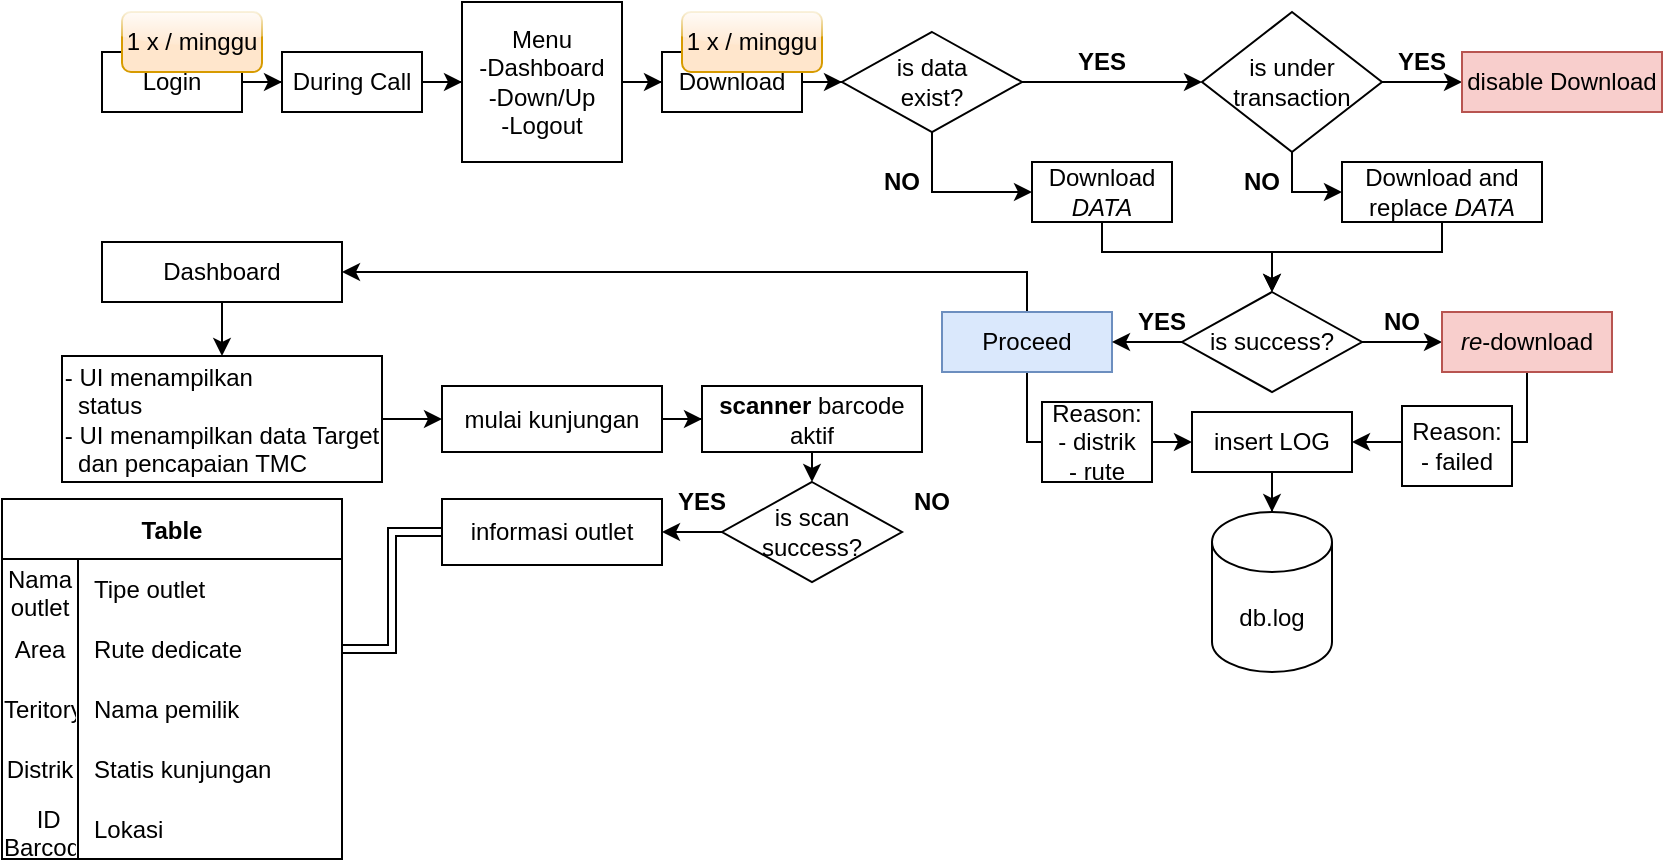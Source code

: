 <mxfile version="20.2.2" type="github">
  <diagram id="mwIClVv29UcFAgsHLezv" name="Page-1">
    <mxGraphModel dx="1952" dy="557" grid="1" gridSize="10" guides="1" tooltips="1" connect="1" arrows="1" fold="1" page="1" pageScale="1" pageWidth="850" pageHeight="1100" math="0" shadow="0">
      <root>
        <mxCell id="0" />
        <mxCell id="1" parent="0" />
        <mxCell id="QVjuKIS3A-3EhimwFQ_w-11" style="edgeStyle=orthogonalEdgeStyle;rounded=0;orthogonalLoop=1;jettySize=auto;html=1;entryX=0;entryY=0.5;entryDx=0;entryDy=0;" parent="1" source="QVjuKIS3A-3EhimwFQ_w-2" target="QVjuKIS3A-3EhimwFQ_w-6" edge="1">
          <mxGeometry relative="1" as="geometry" />
        </mxCell>
        <mxCell id="QVjuKIS3A-3EhimwFQ_w-2" value="Login" style="rounded=0;whiteSpace=wrap;html=1;" parent="1" vertex="1">
          <mxGeometry x="30" y="90" width="70" height="30" as="geometry" />
        </mxCell>
        <mxCell id="QVjuKIS3A-3EhimwFQ_w-4" value="1 x / minggu" style="rounded=1;whiteSpace=wrap;html=1;glass=1;fillColor=#ffe6cc;strokeColor=#d79b00;" parent="1" vertex="1">
          <mxGeometry x="40" y="70" width="70" height="30" as="geometry" />
        </mxCell>
        <mxCell id="QVjuKIS3A-3EhimwFQ_w-12" style="edgeStyle=orthogonalEdgeStyle;rounded=0;orthogonalLoop=1;jettySize=auto;html=1;entryX=0;entryY=0.5;entryDx=0;entryDy=0;" parent="1" source="QVjuKIS3A-3EhimwFQ_w-6" target="QVjuKIS3A-3EhimwFQ_w-7" edge="1">
          <mxGeometry relative="1" as="geometry" />
        </mxCell>
        <mxCell id="QVjuKIS3A-3EhimwFQ_w-6" value="During Call" style="rounded=0;whiteSpace=wrap;html=1;" parent="1" vertex="1">
          <mxGeometry x="120" y="90" width="70" height="30" as="geometry" />
        </mxCell>
        <mxCell id="QVjuKIS3A-3EhimwFQ_w-13" style="edgeStyle=orthogonalEdgeStyle;rounded=0;orthogonalLoop=1;jettySize=auto;html=1;entryX=0;entryY=0.5;entryDx=0;entryDy=0;" parent="1" source="QVjuKIS3A-3EhimwFQ_w-7" target="QVjuKIS3A-3EhimwFQ_w-8" edge="1">
          <mxGeometry relative="1" as="geometry" />
        </mxCell>
        <mxCell id="QVjuKIS3A-3EhimwFQ_w-7" value="Menu&lt;br&gt;-Dashboard&lt;br&gt;-Down/Up&lt;br&gt;-Logout" style="whiteSpace=wrap;html=1;aspect=fixed;" parent="1" vertex="1">
          <mxGeometry x="210" y="65" width="80" height="80" as="geometry" />
        </mxCell>
        <mxCell id="QVjuKIS3A-3EhimwFQ_w-16" style="edgeStyle=orthogonalEdgeStyle;rounded=0;orthogonalLoop=1;jettySize=auto;html=1;entryX=0;entryY=0.5;entryDx=0;entryDy=0;" parent="1" source="QVjuKIS3A-3EhimwFQ_w-8" target="QVjuKIS3A-3EhimwFQ_w-15" edge="1">
          <mxGeometry relative="1" as="geometry" />
        </mxCell>
        <mxCell id="QVjuKIS3A-3EhimwFQ_w-8" value="Download" style="rounded=0;whiteSpace=wrap;html=1;" parent="1" vertex="1">
          <mxGeometry x="310" y="90" width="70" height="30" as="geometry" />
        </mxCell>
        <mxCell id="QVjuKIS3A-3EhimwFQ_w-9" value="1 x / minggu" style="rounded=1;whiteSpace=wrap;html=1;glass=1;fillColor=#ffe6cc;strokeColor=#d79b00;" parent="1" vertex="1">
          <mxGeometry x="320" y="70" width="70" height="30" as="geometry" />
        </mxCell>
        <mxCell id="Rodkb6h7mQGwIyEKa5No-16" style="edgeStyle=orthogonalEdgeStyle;rounded=0;orthogonalLoop=1;jettySize=auto;html=1;entryX=0;entryY=0.5;entryDx=0;entryDy=0;exitX=0.5;exitY=1;exitDx=0;exitDy=0;" edge="1" parent="1" source="QVjuKIS3A-3EhimwFQ_w-14" target="Rodkb6h7mQGwIyEKa5No-14">
          <mxGeometry relative="1" as="geometry" />
        </mxCell>
        <mxCell id="Rodkb6h7mQGwIyEKa5No-29" style="edgeStyle=orthogonalEdgeStyle;rounded=0;orthogonalLoop=1;jettySize=auto;html=1;entryX=1;entryY=0.5;entryDx=0;entryDy=0;exitX=0.5;exitY=0;exitDx=0;exitDy=0;" edge="1" parent="1" source="QVjuKIS3A-3EhimwFQ_w-14" target="Rodkb6h7mQGwIyEKa5No-24">
          <mxGeometry relative="1" as="geometry">
            <Array as="points">
              <mxPoint x="493" y="200" />
            </Array>
          </mxGeometry>
        </mxCell>
        <mxCell id="QVjuKIS3A-3EhimwFQ_w-14" value="Proceed" style="rounded=0;whiteSpace=wrap;html=1;glass=0;fillColor=#dae8fc;strokeColor=#6c8ebf;" parent="1" vertex="1">
          <mxGeometry x="450" y="220" width="85" height="30" as="geometry" />
        </mxCell>
        <mxCell id="QVjuKIS3A-3EhimwFQ_w-20" style="edgeStyle=orthogonalEdgeStyle;rounded=0;orthogonalLoop=1;jettySize=auto;html=1;entryX=0;entryY=0.5;entryDx=0;entryDy=0;exitX=0.5;exitY=1;exitDx=0;exitDy=0;" parent="1" source="QVjuKIS3A-3EhimwFQ_w-15" target="QVjuKIS3A-3EhimwFQ_w-19" edge="1">
          <mxGeometry relative="1" as="geometry">
            <Array as="points">
              <mxPoint x="445" y="160" />
            </Array>
          </mxGeometry>
        </mxCell>
        <mxCell id="QVjuKIS3A-3EhimwFQ_w-22" style="edgeStyle=orthogonalEdgeStyle;rounded=0;orthogonalLoop=1;jettySize=auto;html=1;entryX=0;entryY=0.5;entryDx=0;entryDy=0;" parent="1" source="QVjuKIS3A-3EhimwFQ_w-15" target="QVjuKIS3A-3EhimwFQ_w-21" edge="1">
          <mxGeometry relative="1" as="geometry" />
        </mxCell>
        <mxCell id="QVjuKIS3A-3EhimwFQ_w-15" value="is data &lt;br&gt;exist?" style="rhombus;whiteSpace=wrap;html=1;rounded=0;glass=1;" parent="1" vertex="1">
          <mxGeometry x="400" y="80" width="90" height="50" as="geometry" />
        </mxCell>
        <mxCell id="Rodkb6h7mQGwIyEKa5No-4" style="edgeStyle=orthogonalEdgeStyle;rounded=0;orthogonalLoop=1;jettySize=auto;html=1;entryX=0.5;entryY=0;entryDx=0;entryDy=0;exitX=0.5;exitY=1;exitDx=0;exitDy=0;" edge="1" parent="1" source="QVjuKIS3A-3EhimwFQ_w-19" target="Rodkb6h7mQGwIyEKa5No-1">
          <mxGeometry relative="1" as="geometry">
            <Array as="points">
              <mxPoint x="530" y="190" />
              <mxPoint x="615" y="190" />
            </Array>
          </mxGeometry>
        </mxCell>
        <mxCell id="QVjuKIS3A-3EhimwFQ_w-19" value="Download&lt;br&gt;&lt;i&gt;DATA&lt;/i&gt;" style="rounded=0;whiteSpace=wrap;html=1;" parent="1" vertex="1">
          <mxGeometry x="495" y="145" width="70" height="30" as="geometry" />
        </mxCell>
        <mxCell id="QVjuKIS3A-3EhimwFQ_w-26" style="edgeStyle=orthogonalEdgeStyle;rounded=0;orthogonalLoop=1;jettySize=auto;html=1;entryX=0;entryY=0.5;entryDx=0;entryDy=0;exitX=0.5;exitY=1;exitDx=0;exitDy=0;" parent="1" source="QVjuKIS3A-3EhimwFQ_w-21" target="QVjuKIS3A-3EhimwFQ_w-25" edge="1">
          <mxGeometry relative="1" as="geometry">
            <Array as="points">
              <mxPoint x="625" y="160" />
            </Array>
          </mxGeometry>
        </mxCell>
        <mxCell id="QVjuKIS3A-3EhimwFQ_w-30" style="edgeStyle=orthogonalEdgeStyle;rounded=0;orthogonalLoop=1;jettySize=auto;html=1;entryX=0;entryY=0.5;entryDx=0;entryDy=0;" parent="1" source="QVjuKIS3A-3EhimwFQ_w-21" target="QVjuKIS3A-3EhimwFQ_w-29" edge="1">
          <mxGeometry relative="1" as="geometry" />
        </mxCell>
        <mxCell id="QVjuKIS3A-3EhimwFQ_w-21" value="is under&lt;br&gt;transaction" style="rhombus;whiteSpace=wrap;html=1;rounded=0;glass=1;" parent="1" vertex="1">
          <mxGeometry x="580" y="70" width="90" height="70" as="geometry" />
        </mxCell>
        <mxCell id="QVjuKIS3A-3EhimwFQ_w-23" value="&lt;b&gt;YES&lt;/b&gt;" style="text;html=1;strokeColor=none;fillColor=none;align=center;verticalAlign=middle;whiteSpace=wrap;rounded=0;glass=1;" parent="1" vertex="1">
          <mxGeometry x="500" y="80" width="60" height="30" as="geometry" />
        </mxCell>
        <mxCell id="QVjuKIS3A-3EhimwFQ_w-24" value="&lt;b&gt;NO&lt;/b&gt;" style="text;html=1;strokeColor=none;fillColor=none;align=center;verticalAlign=middle;whiteSpace=wrap;rounded=0;glass=1;" parent="1" vertex="1">
          <mxGeometry x="400" y="140" width="60" height="30" as="geometry" />
        </mxCell>
        <mxCell id="Rodkb6h7mQGwIyEKa5No-3" style="edgeStyle=orthogonalEdgeStyle;rounded=0;orthogonalLoop=1;jettySize=auto;html=1;" edge="1" parent="1" source="QVjuKIS3A-3EhimwFQ_w-25" target="Rodkb6h7mQGwIyEKa5No-1">
          <mxGeometry relative="1" as="geometry">
            <Array as="points">
              <mxPoint x="700" y="190" />
              <mxPoint x="615" y="190" />
            </Array>
          </mxGeometry>
        </mxCell>
        <mxCell id="QVjuKIS3A-3EhimwFQ_w-25" value="Download and replace &lt;i&gt;DATA&lt;/i&gt;" style="rounded=0;whiteSpace=wrap;html=1;" parent="1" vertex="1">
          <mxGeometry x="650" y="145" width="100" height="30" as="geometry" />
        </mxCell>
        <mxCell id="QVjuKIS3A-3EhimwFQ_w-27" value="&lt;b&gt;NO&lt;/b&gt;" style="text;html=1;strokeColor=none;fillColor=none;align=center;verticalAlign=middle;whiteSpace=wrap;rounded=0;glass=1;" parent="1" vertex="1">
          <mxGeometry x="580" y="140" width="60" height="30" as="geometry" />
        </mxCell>
        <mxCell id="QVjuKIS3A-3EhimwFQ_w-28" value="&lt;b&gt;YES&lt;/b&gt;" style="text;html=1;strokeColor=none;fillColor=none;align=center;verticalAlign=middle;whiteSpace=wrap;rounded=0;glass=1;" parent="1" vertex="1">
          <mxGeometry x="660" y="80" width="60" height="30" as="geometry" />
        </mxCell>
        <mxCell id="QVjuKIS3A-3EhimwFQ_w-29" value="disable Download" style="rounded=0;whiteSpace=wrap;html=1;fillColor=#f8cecc;strokeColor=#b85450;" parent="1" vertex="1">
          <mxGeometry x="710" y="90" width="100" height="30" as="geometry" />
        </mxCell>
        <mxCell id="Rodkb6h7mQGwIyEKa5No-5" style="edgeStyle=orthogonalEdgeStyle;rounded=0;orthogonalLoop=1;jettySize=auto;html=1;entryX=1;entryY=0.5;entryDx=0;entryDy=0;" edge="1" parent="1" source="Rodkb6h7mQGwIyEKa5No-1" target="QVjuKIS3A-3EhimwFQ_w-14">
          <mxGeometry relative="1" as="geometry">
            <mxPoint x="560" y="280" as="targetPoint" />
          </mxGeometry>
        </mxCell>
        <mxCell id="Rodkb6h7mQGwIyEKa5No-11" style="edgeStyle=orthogonalEdgeStyle;rounded=0;orthogonalLoop=1;jettySize=auto;html=1;entryX=0;entryY=0.5;entryDx=0;entryDy=0;" edge="1" parent="1" source="Rodkb6h7mQGwIyEKa5No-1" target="Rodkb6h7mQGwIyEKa5No-8">
          <mxGeometry relative="1" as="geometry" />
        </mxCell>
        <mxCell id="Rodkb6h7mQGwIyEKa5No-1" value="is success?" style="rhombus;whiteSpace=wrap;html=1;rounded=0;glass=0;" vertex="1" parent="1">
          <mxGeometry x="570" y="210" width="90" height="50" as="geometry" />
        </mxCell>
        <mxCell id="Rodkb6h7mQGwIyEKa5No-6" value="&lt;b&gt;NO&lt;/b&gt;" style="text;html=1;strokeColor=none;fillColor=none;align=center;verticalAlign=middle;whiteSpace=wrap;rounded=0;glass=1;" vertex="1" parent="1">
          <mxGeometry x="650" y="210" width="60" height="30" as="geometry" />
        </mxCell>
        <mxCell id="Rodkb6h7mQGwIyEKa5No-7" value="&lt;b&gt;YES&lt;/b&gt;" style="text;html=1;strokeColor=none;fillColor=none;align=center;verticalAlign=middle;whiteSpace=wrap;rounded=0;glass=1;" vertex="1" parent="1">
          <mxGeometry x="530" y="210" width="60" height="30" as="geometry" />
        </mxCell>
        <mxCell id="Rodkb6h7mQGwIyEKa5No-15" style="edgeStyle=orthogonalEdgeStyle;rounded=0;orthogonalLoop=1;jettySize=auto;html=1;entryX=1;entryY=0.5;entryDx=0;entryDy=0;exitX=0.5;exitY=1;exitDx=0;exitDy=0;" edge="1" parent="1" source="Rodkb6h7mQGwIyEKa5No-8" target="Rodkb6h7mQGwIyEKa5No-14">
          <mxGeometry relative="1" as="geometry" />
        </mxCell>
        <mxCell id="Rodkb6h7mQGwIyEKa5No-8" value="&lt;i&gt;re&lt;/i&gt;-download" style="rounded=0;whiteSpace=wrap;html=1;glass=0;fillColor=#f8cecc;strokeColor=#b85450;" vertex="1" parent="1">
          <mxGeometry x="700" y="220" width="85" height="30" as="geometry" />
        </mxCell>
        <mxCell id="Rodkb6h7mQGwIyEKa5No-13" value="db.log" style="shape=cylinder3;whiteSpace=wrap;html=1;boundedLbl=1;backgroundOutline=1;size=15;rounded=0;glass=0;" vertex="1" parent="1">
          <mxGeometry x="585" y="320" width="60" height="80" as="geometry" />
        </mxCell>
        <mxCell id="Rodkb6h7mQGwIyEKa5No-17" style="edgeStyle=orthogonalEdgeStyle;rounded=0;orthogonalLoop=1;jettySize=auto;html=1;entryX=0.5;entryY=0;entryDx=0;entryDy=0;entryPerimeter=0;" edge="1" parent="1" source="Rodkb6h7mQGwIyEKa5No-14" target="Rodkb6h7mQGwIyEKa5No-13">
          <mxGeometry relative="1" as="geometry" />
        </mxCell>
        <mxCell id="Rodkb6h7mQGwIyEKa5No-14" value="insert LOG" style="rounded=0;whiteSpace=wrap;html=1;glass=0;" vertex="1" parent="1">
          <mxGeometry x="575" y="270" width="80" height="30" as="geometry" />
        </mxCell>
        <mxCell id="Rodkb6h7mQGwIyEKa5No-32" value="" style="edgeStyle=orthogonalEdgeStyle;rounded=0;orthogonalLoop=1;jettySize=auto;html=1;" edge="1" parent="1" source="Rodkb6h7mQGwIyEKa5No-18" target="Rodkb6h7mQGwIyEKa5No-31">
          <mxGeometry relative="1" as="geometry" />
        </mxCell>
        <mxCell id="Rodkb6h7mQGwIyEKa5No-18" value="&lt;div style=&quot;text-align: left;&quot;&gt;&lt;span style=&quot;background-color: initial;&quot;&gt;- UI menampilkan&lt;br&gt;&amp;nbsp; status&lt;/span&gt;&lt;/div&gt;&lt;div style=&quot;text-align: left;&quot;&gt;&lt;span style=&quot;background-color: initial;&quot;&gt;- UI menampilkan data Target &lt;br&gt;&amp;nbsp; dan pencapaian TMC&lt;/span&gt;&lt;/div&gt;" style="rounded=0;whiteSpace=wrap;html=1;glass=0;" vertex="1" parent="1">
          <mxGeometry x="10" y="242" width="160" height="63" as="geometry" />
        </mxCell>
        <mxCell id="Rodkb6h7mQGwIyEKa5No-19" value="Reason:&lt;br&gt;- distrik&lt;br&gt;- rute" style="rounded=0;whiteSpace=wrap;html=1;glass=0;" vertex="1" parent="1">
          <mxGeometry x="500" y="265" width="55" height="40" as="geometry" />
        </mxCell>
        <mxCell id="Rodkb6h7mQGwIyEKa5No-20" value="Reason:&lt;br&gt;- failed" style="rounded=0;whiteSpace=wrap;html=1;glass=0;" vertex="1" parent="1">
          <mxGeometry x="680" y="267" width="55" height="40" as="geometry" />
        </mxCell>
        <mxCell id="Rodkb6h7mQGwIyEKa5No-28" style="edgeStyle=orthogonalEdgeStyle;rounded=0;orthogonalLoop=1;jettySize=auto;html=1;entryX=0.5;entryY=0;entryDx=0;entryDy=0;" edge="1" parent="1" source="Rodkb6h7mQGwIyEKa5No-24" target="Rodkb6h7mQGwIyEKa5No-18">
          <mxGeometry relative="1" as="geometry" />
        </mxCell>
        <mxCell id="Rodkb6h7mQGwIyEKa5No-24" value="Dashboard" style="rounded=0;whiteSpace=wrap;html=1;glass=0;" vertex="1" parent="1">
          <mxGeometry x="30" y="185" width="120" height="30" as="geometry" />
        </mxCell>
        <mxCell id="Rodkb6h7mQGwIyEKa5No-34" style="edgeStyle=orthogonalEdgeStyle;rounded=0;orthogonalLoop=1;jettySize=auto;html=1;entryX=0;entryY=0.5;entryDx=0;entryDy=0;" edge="1" parent="1" source="Rodkb6h7mQGwIyEKa5No-31" target="Rodkb6h7mQGwIyEKa5No-33">
          <mxGeometry relative="1" as="geometry" />
        </mxCell>
        <mxCell id="Rodkb6h7mQGwIyEKa5No-31" value="&lt;div style=&quot;text-align: left;&quot;&gt;mulai kunjungan&lt;/div&gt;" style="rounded=0;whiteSpace=wrap;html=1;glass=0;" vertex="1" parent="1">
          <mxGeometry x="200" y="257" width="110" height="33" as="geometry" />
        </mxCell>
        <mxCell id="Rodkb6h7mQGwIyEKa5No-38" style="edgeStyle=orthogonalEdgeStyle;rounded=0;orthogonalLoop=1;jettySize=auto;html=1;exitX=0.5;exitY=1;exitDx=0;exitDy=0;entryX=0.5;entryY=0;entryDx=0;entryDy=0;" edge="1" parent="1" source="Rodkb6h7mQGwIyEKa5No-33" target="Rodkb6h7mQGwIyEKa5No-37">
          <mxGeometry relative="1" as="geometry" />
        </mxCell>
        <mxCell id="Rodkb6h7mQGwIyEKa5No-33" value="&lt;div style=&quot;&quot;&gt;&lt;b&gt;scanner &lt;/b&gt;barcode&lt;/div&gt;&lt;div style=&quot;&quot;&gt;aktif&lt;/div&gt;" style="rounded=0;whiteSpace=wrap;html=1;glass=0;align=center;" vertex="1" parent="1">
          <mxGeometry x="330" y="257" width="110" height="33" as="geometry" />
        </mxCell>
        <mxCell id="Rodkb6h7mQGwIyEKa5No-60" style="edgeStyle=orthogonalEdgeStyle;rounded=0;orthogonalLoop=1;jettySize=auto;html=1;entryX=1;entryY=0.5;entryDx=0;entryDy=0;shape=link;exitX=0;exitY=0.5;exitDx=0;exitDy=0;" edge="1" parent="1" source="Rodkb6h7mQGwIyEKa5No-35" target="Rodkb6h7mQGwIyEKa5No-48">
          <mxGeometry relative="1" as="geometry" />
        </mxCell>
        <mxCell id="Rodkb6h7mQGwIyEKa5No-35" value="&lt;div style=&quot;&quot;&gt;informasi outlet&lt;/div&gt;" style="rounded=0;whiteSpace=wrap;html=1;glass=0;align=center;" vertex="1" parent="1">
          <mxGeometry x="200" y="313.5" width="110" height="33" as="geometry" />
        </mxCell>
        <mxCell id="Rodkb6h7mQGwIyEKa5No-39" style="edgeStyle=orthogonalEdgeStyle;rounded=0;orthogonalLoop=1;jettySize=auto;html=1;entryX=1;entryY=0.5;entryDx=0;entryDy=0;" edge="1" parent="1" source="Rodkb6h7mQGwIyEKa5No-37" target="Rodkb6h7mQGwIyEKa5No-35">
          <mxGeometry relative="1" as="geometry" />
        </mxCell>
        <mxCell id="Rodkb6h7mQGwIyEKa5No-37" value="is scan&lt;br&gt;success?" style="rhombus;whiteSpace=wrap;html=1;rounded=0;glass=0;" vertex="1" parent="1">
          <mxGeometry x="340" y="305" width="90" height="50" as="geometry" />
        </mxCell>
        <mxCell id="Rodkb6h7mQGwIyEKa5No-40" value="&lt;b&gt;YES&lt;/b&gt;" style="text;html=1;strokeColor=none;fillColor=none;align=center;verticalAlign=middle;whiteSpace=wrap;rounded=0;glass=1;" vertex="1" parent="1">
          <mxGeometry x="300" y="300" width="60" height="30" as="geometry" />
        </mxCell>
        <mxCell id="Rodkb6h7mQGwIyEKa5No-41" value="&lt;b&gt;NO&lt;/b&gt;" style="text;html=1;strokeColor=none;fillColor=none;align=center;verticalAlign=middle;whiteSpace=wrap;rounded=0;glass=1;" vertex="1" parent="1">
          <mxGeometry x="415" y="300" width="60" height="30" as="geometry" />
        </mxCell>
        <mxCell id="Rodkb6h7mQGwIyEKa5No-44" value="Table" style="shape=table;startSize=30;container=1;collapsible=0;childLayout=tableLayout;fixedRows=1;rowLines=0;fontStyle=1;rounded=0;glass=0;" vertex="1" parent="1">
          <mxGeometry x="-20" y="313.5" width="170" height="180" as="geometry" />
        </mxCell>
        <mxCell id="Rodkb6h7mQGwIyEKa5No-45" value="" style="shape=tableRow;horizontal=0;startSize=0;swimlaneHead=0;swimlaneBody=0;top=0;left=0;bottom=0;right=0;collapsible=0;dropTarget=0;fillColor=none;points=[[0,0.5],[1,0.5]];portConstraint=eastwest;rounded=0;glass=0;" vertex="1" parent="Rodkb6h7mQGwIyEKa5No-44">
          <mxGeometry y="30" width="170" height="30" as="geometry" />
        </mxCell>
        <mxCell id="Rodkb6h7mQGwIyEKa5No-46" value="Nama outlet" style="shape=partialRectangle;html=1;whiteSpace=wrap;connectable=0;fillColor=none;top=0;left=0;bottom=0;right=0;overflow=hidden;pointerEvents=1;rounded=0;glass=0;" vertex="1" parent="Rodkb6h7mQGwIyEKa5No-45">
          <mxGeometry width="38" height="30" as="geometry">
            <mxRectangle width="38" height="30" as="alternateBounds" />
          </mxGeometry>
        </mxCell>
        <mxCell id="Rodkb6h7mQGwIyEKa5No-47" value="Tipe outlet" style="shape=partialRectangle;html=1;whiteSpace=wrap;connectable=0;fillColor=none;top=0;left=0;bottom=0;right=0;align=left;spacingLeft=6;overflow=hidden;rounded=0;glass=0;" vertex="1" parent="Rodkb6h7mQGwIyEKa5No-45">
          <mxGeometry x="38" width="132" height="30" as="geometry">
            <mxRectangle width="132" height="30" as="alternateBounds" />
          </mxGeometry>
        </mxCell>
        <mxCell id="Rodkb6h7mQGwIyEKa5No-48" value="" style="shape=tableRow;horizontal=0;startSize=0;swimlaneHead=0;swimlaneBody=0;top=0;left=0;bottom=0;right=0;collapsible=0;dropTarget=0;fillColor=none;points=[[0,0.5],[1,0.5]];portConstraint=eastwest;rounded=0;glass=0;" vertex="1" parent="Rodkb6h7mQGwIyEKa5No-44">
          <mxGeometry y="60" width="170" height="30" as="geometry" />
        </mxCell>
        <mxCell id="Rodkb6h7mQGwIyEKa5No-49" value="Area" style="shape=partialRectangle;html=1;whiteSpace=wrap;connectable=0;fillColor=none;top=0;left=0;bottom=0;right=0;overflow=hidden;rounded=0;glass=0;" vertex="1" parent="Rodkb6h7mQGwIyEKa5No-48">
          <mxGeometry width="38" height="30" as="geometry">
            <mxRectangle width="38" height="30" as="alternateBounds" />
          </mxGeometry>
        </mxCell>
        <mxCell id="Rodkb6h7mQGwIyEKa5No-50" value="Rute dedicate" style="shape=partialRectangle;html=1;whiteSpace=wrap;connectable=0;fillColor=none;top=0;left=0;bottom=0;right=0;align=left;spacingLeft=6;overflow=hidden;rounded=0;glass=0;" vertex="1" parent="Rodkb6h7mQGwIyEKa5No-48">
          <mxGeometry x="38" width="132" height="30" as="geometry">
            <mxRectangle width="132" height="30" as="alternateBounds" />
          </mxGeometry>
        </mxCell>
        <mxCell id="Rodkb6h7mQGwIyEKa5No-51" value="" style="shape=tableRow;horizontal=0;startSize=0;swimlaneHead=0;swimlaneBody=0;top=0;left=0;bottom=0;right=0;collapsible=0;dropTarget=0;fillColor=none;points=[[0,0.5],[1,0.5]];portConstraint=eastwest;rounded=0;glass=0;" vertex="1" parent="Rodkb6h7mQGwIyEKa5No-44">
          <mxGeometry y="90" width="170" height="30" as="geometry" />
        </mxCell>
        <mxCell id="Rodkb6h7mQGwIyEKa5No-52" value="Teritory" style="shape=partialRectangle;html=1;whiteSpace=wrap;connectable=0;fillColor=none;top=0;left=0;bottom=0;right=0;overflow=hidden;rounded=0;glass=0;" vertex="1" parent="Rodkb6h7mQGwIyEKa5No-51">
          <mxGeometry width="38" height="30" as="geometry">
            <mxRectangle width="38" height="30" as="alternateBounds" />
          </mxGeometry>
        </mxCell>
        <mxCell id="Rodkb6h7mQGwIyEKa5No-53" value="Nama pemilik" style="shape=partialRectangle;html=1;whiteSpace=wrap;connectable=0;fillColor=none;top=0;left=0;bottom=0;right=0;align=left;spacingLeft=6;overflow=hidden;rounded=0;glass=0;" vertex="1" parent="Rodkb6h7mQGwIyEKa5No-51">
          <mxGeometry x="38" width="132" height="30" as="geometry">
            <mxRectangle width="132" height="30" as="alternateBounds" />
          </mxGeometry>
        </mxCell>
        <mxCell id="Rodkb6h7mQGwIyEKa5No-54" value="" style="shape=tableRow;horizontal=0;startSize=0;swimlaneHead=0;swimlaneBody=0;top=0;left=0;bottom=0;right=0;collapsible=0;dropTarget=0;fillColor=none;points=[[0,0.5],[1,0.5]];portConstraint=eastwest;rounded=0;glass=0;" vertex="1" parent="Rodkb6h7mQGwIyEKa5No-44">
          <mxGeometry y="120" width="170" height="30" as="geometry" />
        </mxCell>
        <mxCell id="Rodkb6h7mQGwIyEKa5No-55" value="Distrik" style="shape=partialRectangle;html=1;whiteSpace=wrap;connectable=0;fillColor=none;top=0;left=0;bottom=0;right=0;overflow=hidden;rounded=0;glass=0;" vertex="1" parent="Rodkb6h7mQGwIyEKa5No-54">
          <mxGeometry width="38" height="30" as="geometry">
            <mxRectangle width="38" height="30" as="alternateBounds" />
          </mxGeometry>
        </mxCell>
        <mxCell id="Rodkb6h7mQGwIyEKa5No-56" value="Statis kunjungan" style="shape=partialRectangle;html=1;whiteSpace=wrap;connectable=0;fillColor=none;top=0;left=0;bottom=0;right=0;align=left;spacingLeft=6;overflow=hidden;rounded=0;glass=0;" vertex="1" parent="Rodkb6h7mQGwIyEKa5No-54">
          <mxGeometry x="38" width="132" height="30" as="geometry">
            <mxRectangle width="132" height="30" as="alternateBounds" />
          </mxGeometry>
        </mxCell>
        <mxCell id="Rodkb6h7mQGwIyEKa5No-57" value="" style="shape=tableRow;horizontal=0;startSize=0;swimlaneHead=0;swimlaneBody=0;top=0;left=0;bottom=0;right=0;collapsible=0;dropTarget=0;fillColor=none;points=[[0,0.5],[1,0.5]];portConstraint=eastwest;rounded=0;glass=0;" vertex="1" parent="Rodkb6h7mQGwIyEKa5No-44">
          <mxGeometry y="150" width="170" height="30" as="geometry" />
        </mxCell>
        <mxCell id="Rodkb6h7mQGwIyEKa5No-58" value="ID Barcode" style="shape=partialRectangle;html=1;whiteSpace=wrap;connectable=0;fillColor=none;top=0;left=0;bottom=0;right=0;overflow=hidden;rounded=0;glass=0;" vertex="1" parent="Rodkb6h7mQGwIyEKa5No-57">
          <mxGeometry width="38" height="30" as="geometry">
            <mxRectangle width="38" height="30" as="alternateBounds" />
          </mxGeometry>
        </mxCell>
        <mxCell id="Rodkb6h7mQGwIyEKa5No-59" value="Lokasi" style="shape=partialRectangle;html=1;whiteSpace=wrap;connectable=0;fillColor=none;top=0;left=0;bottom=0;right=0;align=left;spacingLeft=6;overflow=hidden;rounded=0;glass=0;" vertex="1" parent="Rodkb6h7mQGwIyEKa5No-57">
          <mxGeometry x="38" width="132" height="30" as="geometry">
            <mxRectangle width="132" height="30" as="alternateBounds" />
          </mxGeometry>
        </mxCell>
      </root>
    </mxGraphModel>
  </diagram>
</mxfile>
